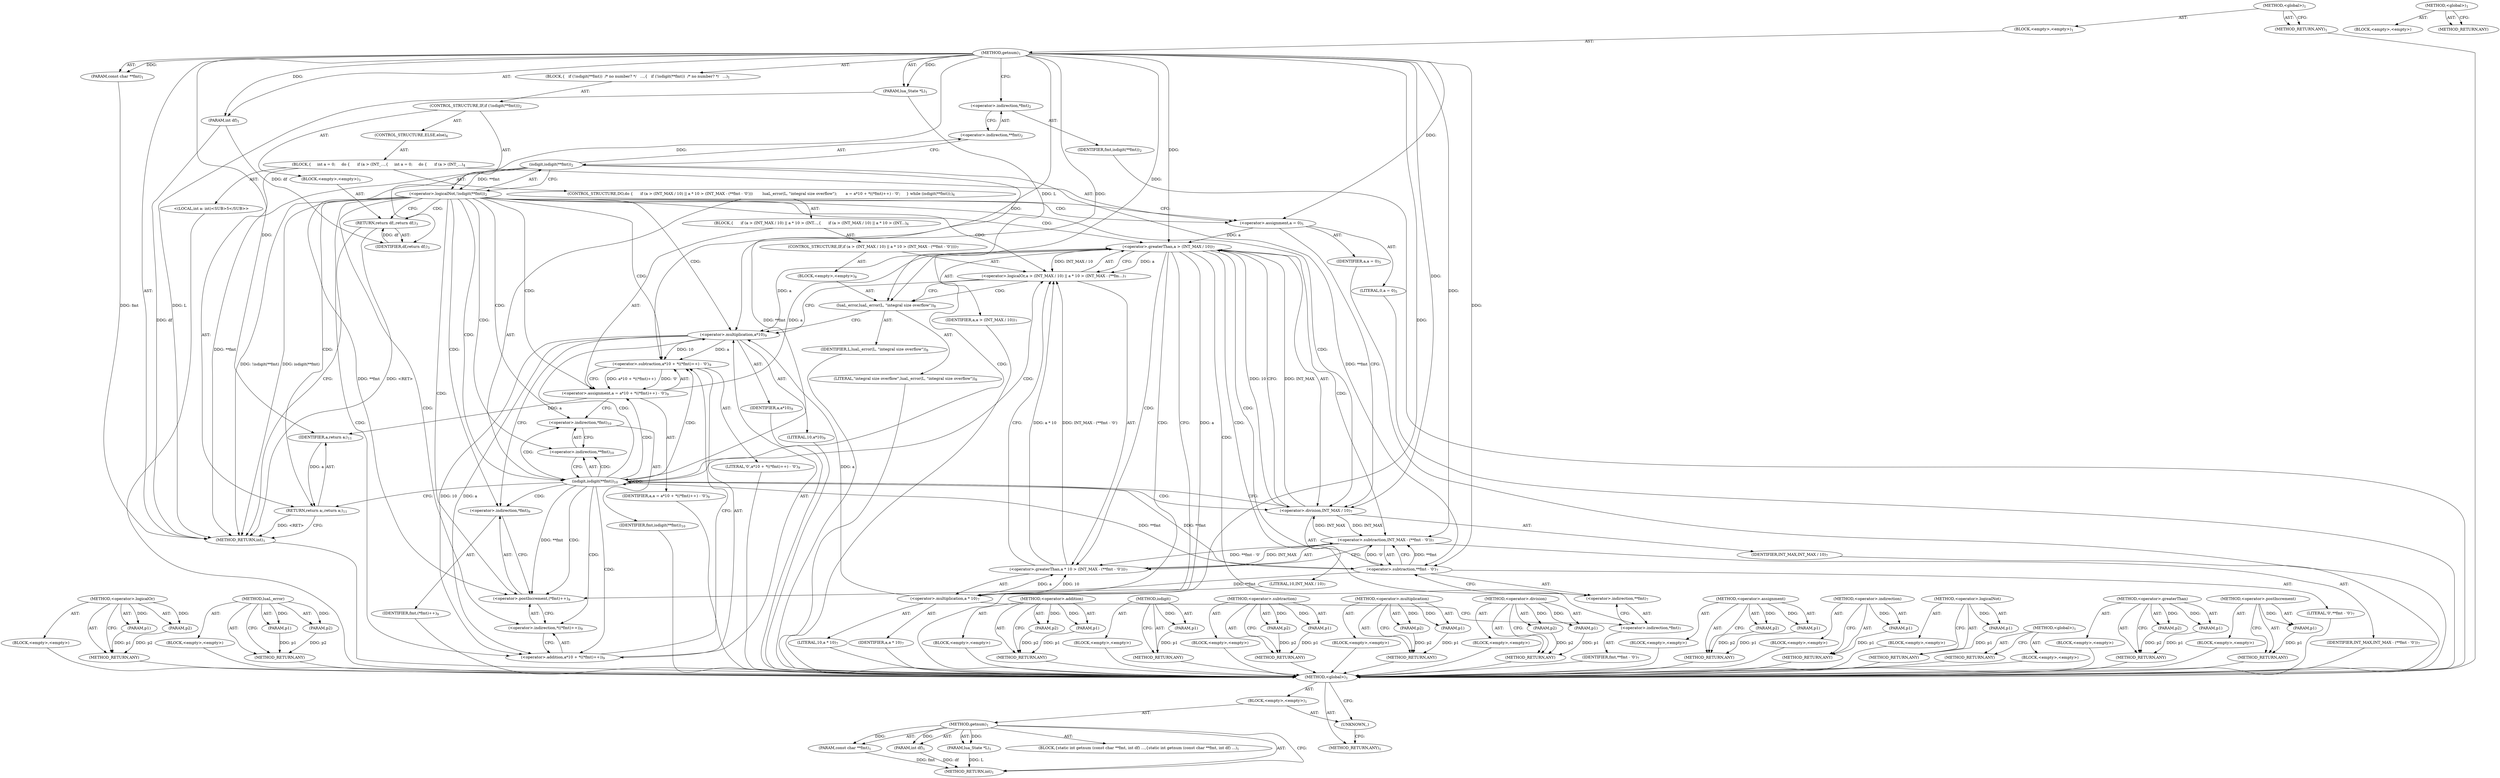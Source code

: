 digraph "&lt;global&gt;" {
vulnerable_112 [label=<(METHOD,&lt;operator&gt;.logicalOr)>];
vulnerable_113 [label=<(PARAM,p1)>];
vulnerable_114 [label=<(PARAM,p2)>];
vulnerable_115 [label=<(BLOCK,&lt;empty&gt;,&lt;empty&gt;)>];
vulnerable_116 [label=<(METHOD_RETURN,ANY)>];
vulnerable_137 [label=<(METHOD,luaL_error)>];
vulnerable_138 [label=<(PARAM,p1)>];
vulnerable_139 [label=<(PARAM,p2)>];
vulnerable_140 [label=<(BLOCK,&lt;empty&gt;,&lt;empty&gt;)>];
vulnerable_141 [label=<(METHOD_RETURN,ANY)>];
vulnerable_6 [label=<(METHOD,&lt;global&gt;)<SUB>1</SUB>>];
vulnerable_7 [label=<(BLOCK,&lt;empty&gt;,&lt;empty&gt;)<SUB>1</SUB>>];
vulnerable_8 [label=<(METHOD,getnum)<SUB>1</SUB>>];
vulnerable_9 [label=<(PARAM,lua_State *L)<SUB>1</SUB>>];
vulnerable_10 [label=<(PARAM,const char **fmt)<SUB>1</SUB>>];
vulnerable_11 [label=<(PARAM,int df)<SUB>1</SUB>>];
vulnerable_12 [label=<(BLOCK,{
   if (!isdigit(**fmt))  /* no number? */
   ...,{
   if (!isdigit(**fmt))  /* no number? */
   ...)<SUB>1</SUB>>];
vulnerable_13 [label=<(CONTROL_STRUCTURE,IF,if (!isdigit(**fmt)))<SUB>2</SUB>>];
vulnerable_14 [label=<(&lt;operator&gt;.logicalNot,!isdigit(**fmt))<SUB>2</SUB>>];
vulnerable_15 [label=<(isdigit,isdigit(**fmt))<SUB>2</SUB>>];
vulnerable_16 [label=<(&lt;operator&gt;.indirection,**fmt)<SUB>2</SUB>>];
vulnerable_17 [label=<(&lt;operator&gt;.indirection,*fmt)<SUB>2</SUB>>];
vulnerable_18 [label=<(IDENTIFIER,fmt,isdigit(**fmt))<SUB>2</SUB>>];
vulnerable_19 [label=<(BLOCK,&lt;empty&gt;,&lt;empty&gt;)<SUB>3</SUB>>];
vulnerable_20 [label=<(RETURN,return df;,return df;)<SUB>3</SUB>>];
vulnerable_21 [label=<(IDENTIFIER,df,return df;)<SUB>3</SUB>>];
vulnerable_22 [label=<(CONTROL_STRUCTURE,ELSE,else)<SUB>4</SUB>>];
vulnerable_23 [label=<(BLOCK,{
     int a = 0;
     do {
      if (a &gt; (INT_...,{
     int a = 0;
     do {
      if (a &gt; (INT_...)<SUB>4</SUB>>];
vulnerable_24 [label="<(LOCAL,int a: int)<SUB>5</SUB>>"];
vulnerable_25 [label=<(&lt;operator&gt;.assignment,a = 0)<SUB>5</SUB>>];
vulnerable_26 [label=<(IDENTIFIER,a,a = 0)<SUB>5</SUB>>];
vulnerable_27 [label=<(LITERAL,0,a = 0)<SUB>5</SUB>>];
vulnerable_28 [label=<(CONTROL_STRUCTURE,DO,do {
      if (a &gt; (INT_MAX / 10) || a * 10 &gt; (INT_MAX - (**fmt - '0')))
        luaL_error(L, &quot;integral size overflow&quot;);
       a = a*10 + *((*fmt)++) - '0';
     } while (isdigit(**fmt));)<SUB>6</SUB>>];
vulnerable_29 [label=<(BLOCK,{
      if (a &gt; (INT_MAX / 10) || a * 10 &gt; (INT...,{
      if (a &gt; (INT_MAX / 10) || a * 10 &gt; (INT...)<SUB>6</SUB>>];
vulnerable_30 [label=<(CONTROL_STRUCTURE,IF,if (a &gt; (INT_MAX / 10) || a * 10 &gt; (INT_MAX - (**fmt - '0'))))<SUB>7</SUB>>];
vulnerable_31 [label=<(&lt;operator&gt;.logicalOr,a &gt; (INT_MAX / 10) || a * 10 &gt; (INT_MAX - (**fm...)<SUB>7</SUB>>];
vulnerable_32 [label=<(&lt;operator&gt;.greaterThan,a &gt; (INT_MAX / 10))<SUB>7</SUB>>];
vulnerable_33 [label=<(IDENTIFIER,a,a &gt; (INT_MAX / 10))<SUB>7</SUB>>];
vulnerable_34 [label=<(&lt;operator&gt;.division,INT_MAX / 10)<SUB>7</SUB>>];
vulnerable_35 [label=<(IDENTIFIER,INT_MAX,INT_MAX / 10)<SUB>7</SUB>>];
vulnerable_36 [label=<(LITERAL,10,INT_MAX / 10)<SUB>7</SUB>>];
vulnerable_37 [label=<(&lt;operator&gt;.greaterThan,a * 10 &gt; (INT_MAX - (**fmt - '0')))<SUB>7</SUB>>];
vulnerable_38 [label=<(&lt;operator&gt;.multiplication,a * 10)<SUB>7</SUB>>];
vulnerable_39 [label=<(IDENTIFIER,a,a * 10)<SUB>7</SUB>>];
vulnerable_40 [label=<(LITERAL,10,a * 10)<SUB>7</SUB>>];
vulnerable_41 [label=<(&lt;operator&gt;.subtraction,INT_MAX - (**fmt - '0'))<SUB>7</SUB>>];
vulnerable_42 [label=<(IDENTIFIER,INT_MAX,INT_MAX - (**fmt - '0'))<SUB>7</SUB>>];
vulnerable_43 [label=<(&lt;operator&gt;.subtraction,**fmt - '0')<SUB>7</SUB>>];
vulnerable_44 [label=<(&lt;operator&gt;.indirection,**fmt)<SUB>7</SUB>>];
vulnerable_45 [label=<(&lt;operator&gt;.indirection,*fmt)<SUB>7</SUB>>];
vulnerable_46 [label=<(IDENTIFIER,fmt,**fmt - '0')<SUB>7</SUB>>];
vulnerable_47 [label=<(LITERAL,'0',**fmt - '0')<SUB>7</SUB>>];
vulnerable_48 [label=<(BLOCK,&lt;empty&gt;,&lt;empty&gt;)<SUB>8</SUB>>];
vulnerable_49 [label=<(luaL_error,luaL_error(L, &quot;integral size overflow&quot;))<SUB>8</SUB>>];
vulnerable_50 [label=<(IDENTIFIER,L,luaL_error(L, &quot;integral size overflow&quot;))<SUB>8</SUB>>];
vulnerable_51 [label=<(LITERAL,&quot;integral size overflow&quot;,luaL_error(L, &quot;integral size overflow&quot;))<SUB>8</SUB>>];
vulnerable_52 [label=<(&lt;operator&gt;.assignment,a = a*10 + *((*fmt)++) - '0')<SUB>9</SUB>>];
vulnerable_53 [label=<(IDENTIFIER,a,a = a*10 + *((*fmt)++) - '0')<SUB>9</SUB>>];
vulnerable_54 [label=<(&lt;operator&gt;.subtraction,a*10 + *((*fmt)++) - '0')<SUB>9</SUB>>];
vulnerable_55 [label=<(&lt;operator&gt;.addition,a*10 + *((*fmt)++))<SUB>9</SUB>>];
vulnerable_56 [label=<(&lt;operator&gt;.multiplication,a*10)<SUB>9</SUB>>];
vulnerable_57 [label=<(IDENTIFIER,a,a*10)<SUB>9</SUB>>];
vulnerable_58 [label=<(LITERAL,10,a*10)<SUB>9</SUB>>];
vulnerable_59 [label=<(&lt;operator&gt;.indirection,*((*fmt)++))<SUB>9</SUB>>];
vulnerable_60 [label=<(&lt;operator&gt;.postIncrement,(*fmt)++)<SUB>9</SUB>>];
vulnerable_61 [label=<(&lt;operator&gt;.indirection,*fmt)<SUB>9</SUB>>];
vulnerable_62 [label=<(IDENTIFIER,fmt,(*fmt)++)<SUB>9</SUB>>];
vulnerable_63 [label=<(LITERAL,'0',a*10 + *((*fmt)++) - '0')<SUB>9</SUB>>];
vulnerable_64 [label=<(isdigit,isdigit(**fmt))<SUB>10</SUB>>];
vulnerable_65 [label=<(&lt;operator&gt;.indirection,**fmt)<SUB>10</SUB>>];
vulnerable_66 [label=<(&lt;operator&gt;.indirection,*fmt)<SUB>10</SUB>>];
vulnerable_67 [label=<(IDENTIFIER,fmt,isdigit(**fmt))<SUB>10</SUB>>];
vulnerable_68 [label=<(RETURN,return a;,return a;)<SUB>11</SUB>>];
vulnerable_69 [label=<(IDENTIFIER,a,return a;)<SUB>11</SUB>>];
vulnerable_70 [label=<(METHOD_RETURN,int)<SUB>1</SUB>>];
vulnerable_72 [label=<(METHOD_RETURN,ANY)<SUB>1</SUB>>];
vulnerable_142 [label=<(METHOD,&lt;operator&gt;.addition)>];
vulnerable_143 [label=<(PARAM,p1)>];
vulnerable_144 [label=<(PARAM,p2)>];
vulnerable_145 [label=<(BLOCK,&lt;empty&gt;,&lt;empty&gt;)>];
vulnerable_146 [label=<(METHOD_RETURN,ANY)>];
vulnerable_99 [label=<(METHOD,isdigit)>];
vulnerable_100 [label=<(PARAM,p1)>];
vulnerable_101 [label=<(BLOCK,&lt;empty&gt;,&lt;empty&gt;)>];
vulnerable_102 [label=<(METHOD_RETURN,ANY)>];
vulnerable_132 [label=<(METHOD,&lt;operator&gt;.subtraction)>];
vulnerable_133 [label=<(PARAM,p1)>];
vulnerable_134 [label=<(PARAM,p2)>];
vulnerable_135 [label=<(BLOCK,&lt;empty&gt;,&lt;empty&gt;)>];
vulnerable_136 [label=<(METHOD_RETURN,ANY)>];
vulnerable_127 [label=<(METHOD,&lt;operator&gt;.multiplication)>];
vulnerable_128 [label=<(PARAM,p1)>];
vulnerable_129 [label=<(PARAM,p2)>];
vulnerable_130 [label=<(BLOCK,&lt;empty&gt;,&lt;empty&gt;)>];
vulnerable_131 [label=<(METHOD_RETURN,ANY)>];
vulnerable_122 [label=<(METHOD,&lt;operator&gt;.division)>];
vulnerable_123 [label=<(PARAM,p1)>];
vulnerable_124 [label=<(PARAM,p2)>];
vulnerable_125 [label=<(BLOCK,&lt;empty&gt;,&lt;empty&gt;)>];
vulnerable_126 [label=<(METHOD_RETURN,ANY)>];
vulnerable_107 [label=<(METHOD,&lt;operator&gt;.assignment)>];
vulnerable_108 [label=<(PARAM,p1)>];
vulnerable_109 [label=<(PARAM,p2)>];
vulnerable_110 [label=<(BLOCK,&lt;empty&gt;,&lt;empty&gt;)>];
vulnerable_111 [label=<(METHOD_RETURN,ANY)>];
vulnerable_103 [label=<(METHOD,&lt;operator&gt;.indirection)>];
vulnerable_104 [label=<(PARAM,p1)>];
vulnerable_105 [label=<(BLOCK,&lt;empty&gt;,&lt;empty&gt;)>];
vulnerable_106 [label=<(METHOD_RETURN,ANY)>];
vulnerable_95 [label=<(METHOD,&lt;operator&gt;.logicalNot)>];
vulnerable_96 [label=<(PARAM,p1)>];
vulnerable_97 [label=<(BLOCK,&lt;empty&gt;,&lt;empty&gt;)>];
vulnerable_98 [label=<(METHOD_RETURN,ANY)>];
vulnerable_89 [label=<(METHOD,&lt;global&gt;)<SUB>1</SUB>>];
vulnerable_90 [label=<(BLOCK,&lt;empty&gt;,&lt;empty&gt;)>];
vulnerable_91 [label=<(METHOD_RETURN,ANY)>];
vulnerable_117 [label=<(METHOD,&lt;operator&gt;.greaterThan)>];
vulnerable_118 [label=<(PARAM,p1)>];
vulnerable_119 [label=<(PARAM,p2)>];
vulnerable_120 [label=<(BLOCK,&lt;empty&gt;,&lt;empty&gt;)>];
vulnerable_121 [label=<(METHOD_RETURN,ANY)>];
vulnerable_147 [label=<(METHOD,&lt;operator&gt;.postIncrement)>];
vulnerable_148 [label=<(PARAM,p1)>];
vulnerable_149 [label=<(BLOCK,&lt;empty&gt;,&lt;empty&gt;)>];
vulnerable_150 [label=<(METHOD_RETURN,ANY)>];
fixed_6 [label=<(METHOD,&lt;global&gt;)<SUB>1</SUB>>];
fixed_7 [label=<(BLOCK,&lt;empty&gt;,&lt;empty&gt;)<SUB>1</SUB>>];
fixed_8 [label=<(METHOD,getnum)<SUB>1</SUB>>];
fixed_9 [label=<(PARAM,lua_State *L)<SUB>1</SUB>>];
fixed_10 [label=<(PARAM,const char **fmt)<SUB>1</SUB>>];
fixed_11 [label=<(PARAM,int df)<SUB>1</SUB>>];
fixed_12 [label=<(BLOCK,{
static int getnum (const char **fmt, int df) ...,{
static int getnum (const char **fmt, int df) ...)<SUB>1</SUB>>];
fixed_13 [label=<(METHOD_RETURN,int)<SUB>1</SUB>>];
fixed_15 [label=<(UNKNOWN,,)>];
fixed_16 [label=<(METHOD_RETURN,ANY)<SUB>1</SUB>>];
fixed_29 [label=<(METHOD,&lt;global&gt;)<SUB>1</SUB>>];
fixed_30 [label=<(BLOCK,&lt;empty&gt;,&lt;empty&gt;)>];
fixed_31 [label=<(METHOD_RETURN,ANY)>];
vulnerable_112 -> vulnerable_113  [key=0, label="AST: "];
vulnerable_112 -> vulnerable_113  [key=1, label="DDG: "];
vulnerable_112 -> vulnerable_115  [key=0, label="AST: "];
vulnerable_112 -> vulnerable_114  [key=0, label="AST: "];
vulnerable_112 -> vulnerable_114  [key=1, label="DDG: "];
vulnerable_112 -> vulnerable_116  [key=0, label="AST: "];
vulnerable_112 -> vulnerable_116  [key=1, label="CFG: "];
vulnerable_113 -> vulnerable_116  [key=0, label="DDG: p1"];
vulnerable_114 -> vulnerable_116  [key=0, label="DDG: p2"];
vulnerable_115 -> fixed_6  [key=0];
vulnerable_116 -> fixed_6  [key=0];
vulnerable_137 -> vulnerable_138  [key=0, label="AST: "];
vulnerable_137 -> vulnerable_138  [key=1, label="DDG: "];
vulnerable_137 -> vulnerable_140  [key=0, label="AST: "];
vulnerable_137 -> vulnerable_139  [key=0, label="AST: "];
vulnerable_137 -> vulnerable_139  [key=1, label="DDG: "];
vulnerable_137 -> vulnerable_141  [key=0, label="AST: "];
vulnerable_137 -> vulnerable_141  [key=1, label="CFG: "];
vulnerable_138 -> vulnerable_141  [key=0, label="DDG: p1"];
vulnerable_139 -> vulnerable_141  [key=0, label="DDG: p2"];
vulnerable_140 -> fixed_6  [key=0];
vulnerable_141 -> fixed_6  [key=0];
vulnerable_6 -> vulnerable_7  [key=0, label="AST: "];
vulnerable_6 -> vulnerable_72  [key=0, label="AST: "];
vulnerable_6 -> vulnerable_72  [key=1, label="CFG: "];
vulnerable_7 -> vulnerable_8  [key=0, label="AST: "];
vulnerable_8 -> vulnerable_9  [key=0, label="AST: "];
vulnerable_8 -> vulnerable_9  [key=1, label="DDG: "];
vulnerable_8 -> vulnerable_10  [key=0, label="AST: "];
vulnerable_8 -> vulnerable_10  [key=1, label="DDG: "];
vulnerable_8 -> vulnerable_11  [key=0, label="AST: "];
vulnerable_8 -> vulnerable_11  [key=1, label="DDG: "];
vulnerable_8 -> vulnerable_12  [key=0, label="AST: "];
vulnerable_8 -> vulnerable_70  [key=0, label="AST: "];
vulnerable_8 -> vulnerable_17  [key=0, label="CFG: "];
vulnerable_8 -> vulnerable_21  [key=0, label="DDG: "];
vulnerable_8 -> vulnerable_25  [key=0, label="DDG: "];
vulnerable_8 -> vulnerable_69  [key=0, label="DDG: "];
vulnerable_8 -> vulnerable_54  [key=0, label="DDG: "];
vulnerable_8 -> vulnerable_32  [key=0, label="DDG: "];
vulnerable_8 -> vulnerable_49  [key=0, label="DDG: "];
vulnerable_8 -> vulnerable_34  [key=0, label="DDG: "];
vulnerable_8 -> vulnerable_38  [key=0, label="DDG: "];
vulnerable_8 -> vulnerable_41  [key=0, label="DDG: "];
vulnerable_8 -> vulnerable_56  [key=0, label="DDG: "];
vulnerable_8 -> vulnerable_43  [key=0, label="DDG: "];
vulnerable_9 -> vulnerable_70  [key=0, label="DDG: L"];
vulnerable_9 -> vulnerable_49  [key=0, label="DDG: L"];
vulnerable_10 -> vulnerable_70  [key=0, label="DDG: fmt"];
vulnerable_11 -> vulnerable_70  [key=0, label="DDG: df"];
vulnerable_11 -> vulnerable_21  [key=0, label="DDG: df"];
vulnerable_12 -> vulnerable_13  [key=0, label="AST: "];
vulnerable_13 -> vulnerable_14  [key=0, label="AST: "];
vulnerable_13 -> vulnerable_19  [key=0, label="AST: "];
vulnerable_13 -> vulnerable_22  [key=0, label="AST: "];
vulnerable_14 -> vulnerable_15  [key=0, label="AST: "];
vulnerable_14 -> vulnerable_20  [key=0, label="CFG: "];
vulnerable_14 -> vulnerable_20  [key=1, label="CDG: "];
vulnerable_14 -> vulnerable_25  [key=0, label="CFG: "];
vulnerable_14 -> vulnerable_25  [key=1, label="CDG: "];
vulnerable_14 -> vulnerable_70  [key=0, label="DDG: isdigit(**fmt)"];
vulnerable_14 -> vulnerable_70  [key=1, label="DDG: !isdigit(**fmt)"];
vulnerable_14 -> vulnerable_34  [key=0, label="CDG: "];
vulnerable_14 -> vulnerable_32  [key=0, label="CDG: "];
vulnerable_14 -> vulnerable_68  [key=0, label="CDG: "];
vulnerable_14 -> vulnerable_60  [key=0, label="CDG: "];
vulnerable_14 -> vulnerable_61  [key=0, label="CDG: "];
vulnerable_14 -> vulnerable_64  [key=0, label="CDG: "];
vulnerable_14 -> vulnerable_66  [key=0, label="CDG: "];
vulnerable_14 -> vulnerable_52  [key=0, label="CDG: "];
vulnerable_14 -> vulnerable_56  [key=0, label="CDG: "];
vulnerable_14 -> vulnerable_65  [key=0, label="CDG: "];
vulnerable_14 -> vulnerable_59  [key=0, label="CDG: "];
vulnerable_14 -> vulnerable_55  [key=0, label="CDG: "];
vulnerable_14 -> vulnerable_54  [key=0, label="CDG: "];
vulnerable_14 -> vulnerable_31  [key=0, label="CDG: "];
vulnerable_15 -> vulnerable_16  [key=0, label="AST: "];
vulnerable_15 -> vulnerable_14  [key=0, label="CFG: "];
vulnerable_15 -> vulnerable_14  [key=1, label="DDG: **fmt"];
vulnerable_15 -> vulnerable_70  [key=0, label="DDG: **fmt"];
vulnerable_15 -> vulnerable_64  [key=0, label="DDG: **fmt"];
vulnerable_15 -> vulnerable_43  [key=0, label="DDG: **fmt"];
vulnerable_15 -> vulnerable_60  [key=0, label="DDG: **fmt"];
vulnerable_16 -> vulnerable_17  [key=0, label="AST: "];
vulnerable_16 -> vulnerable_15  [key=0, label="CFG: "];
vulnerable_17 -> vulnerable_18  [key=0, label="AST: "];
vulnerable_17 -> vulnerable_16  [key=0, label="CFG: "];
vulnerable_18 -> fixed_6  [key=0];
vulnerable_19 -> vulnerable_20  [key=0, label="AST: "];
vulnerable_20 -> vulnerable_21  [key=0, label="AST: "];
vulnerable_20 -> vulnerable_70  [key=0, label="CFG: "];
vulnerable_20 -> vulnerable_70  [key=1, label="DDG: &lt;RET&gt;"];
vulnerable_21 -> vulnerable_20  [key=0, label="DDG: df"];
vulnerable_22 -> vulnerable_23  [key=0, label="AST: "];
vulnerable_23 -> vulnerable_24  [key=0, label="AST: "];
vulnerable_23 -> vulnerable_25  [key=0, label="AST: "];
vulnerable_23 -> vulnerable_28  [key=0, label="AST: "];
vulnerable_23 -> vulnerable_68  [key=0, label="AST: "];
vulnerable_24 -> fixed_6  [key=0];
vulnerable_25 -> vulnerable_26  [key=0, label="AST: "];
vulnerable_25 -> vulnerable_27  [key=0, label="AST: "];
vulnerable_25 -> vulnerable_34  [key=0, label="CFG: "];
vulnerable_25 -> vulnerable_32  [key=0, label="DDG: a"];
vulnerable_26 -> fixed_6  [key=0];
vulnerable_27 -> fixed_6  [key=0];
vulnerable_28 -> vulnerable_29  [key=0, label="AST: "];
vulnerable_28 -> vulnerable_64  [key=0, label="AST: "];
vulnerable_29 -> vulnerable_30  [key=0, label="AST: "];
vulnerable_29 -> vulnerable_52  [key=0, label="AST: "];
vulnerable_30 -> vulnerable_31  [key=0, label="AST: "];
vulnerable_30 -> vulnerable_48  [key=0, label="AST: "];
vulnerable_31 -> vulnerable_32  [key=0, label="AST: "];
vulnerable_31 -> vulnerable_37  [key=0, label="AST: "];
vulnerable_31 -> vulnerable_49  [key=0, label="CFG: "];
vulnerable_31 -> vulnerable_49  [key=1, label="CDG: "];
vulnerable_31 -> vulnerable_56  [key=0, label="CFG: "];
vulnerable_32 -> vulnerable_33  [key=0, label="AST: "];
vulnerable_32 -> vulnerable_34  [key=0, label="AST: "];
vulnerable_32 -> vulnerable_31  [key=0, label="CFG: "];
vulnerable_32 -> vulnerable_31  [key=1, label="DDG: a"];
vulnerable_32 -> vulnerable_31  [key=2, label="DDG: INT_MAX / 10"];
vulnerable_32 -> vulnerable_38  [key=0, label="CFG: "];
vulnerable_32 -> vulnerable_38  [key=1, label="DDG: a"];
vulnerable_32 -> vulnerable_38  [key=2, label="CDG: "];
vulnerable_32 -> vulnerable_56  [key=0, label="DDG: a"];
vulnerable_32 -> vulnerable_37  [key=0, label="CDG: "];
vulnerable_32 -> vulnerable_41  [key=0, label="CDG: "];
vulnerable_32 -> vulnerable_45  [key=0, label="CDG: "];
vulnerable_32 -> vulnerable_44  [key=0, label="CDG: "];
vulnerable_32 -> vulnerable_43  [key=0, label="CDG: "];
vulnerable_33 -> fixed_6  [key=0];
vulnerable_34 -> vulnerable_35  [key=0, label="AST: "];
vulnerable_34 -> vulnerable_36  [key=0, label="AST: "];
vulnerable_34 -> vulnerable_32  [key=0, label="CFG: "];
vulnerable_34 -> vulnerable_32  [key=1, label="DDG: INT_MAX"];
vulnerable_34 -> vulnerable_32  [key=2, label="DDG: 10"];
vulnerable_34 -> vulnerable_41  [key=0, label="DDG: INT_MAX"];
vulnerable_35 -> fixed_6  [key=0];
vulnerable_36 -> fixed_6  [key=0];
vulnerable_37 -> vulnerable_38  [key=0, label="AST: "];
vulnerable_37 -> vulnerable_41  [key=0, label="AST: "];
vulnerable_37 -> vulnerable_31  [key=0, label="CFG: "];
vulnerable_37 -> vulnerable_31  [key=1, label="DDG: a * 10"];
vulnerable_37 -> vulnerable_31  [key=2, label="DDG: INT_MAX - (**fmt - '0')"];
vulnerable_38 -> vulnerable_39  [key=0, label="AST: "];
vulnerable_38 -> vulnerable_40  [key=0, label="AST: "];
vulnerable_38 -> vulnerable_45  [key=0, label="CFG: "];
vulnerable_38 -> vulnerable_37  [key=0, label="DDG: a"];
vulnerable_38 -> vulnerable_37  [key=1, label="DDG: 10"];
vulnerable_38 -> vulnerable_56  [key=0, label="DDG: a"];
vulnerable_39 -> fixed_6  [key=0];
vulnerable_40 -> fixed_6  [key=0];
vulnerable_41 -> vulnerable_42  [key=0, label="AST: "];
vulnerable_41 -> vulnerable_43  [key=0, label="AST: "];
vulnerable_41 -> vulnerable_37  [key=0, label="CFG: "];
vulnerable_41 -> vulnerable_37  [key=1, label="DDG: INT_MAX"];
vulnerable_41 -> vulnerable_37  [key=2, label="DDG: **fmt - '0'"];
vulnerable_41 -> vulnerable_34  [key=0, label="DDG: INT_MAX"];
vulnerable_42 -> fixed_6  [key=0];
vulnerable_43 -> vulnerable_44  [key=0, label="AST: "];
vulnerable_43 -> vulnerable_47  [key=0, label="AST: "];
vulnerable_43 -> vulnerable_41  [key=0, label="CFG: "];
vulnerable_43 -> vulnerable_41  [key=1, label="DDG: **fmt"];
vulnerable_43 -> vulnerable_41  [key=2, label="DDG: '0'"];
vulnerable_43 -> vulnerable_64  [key=0, label="DDG: **fmt"];
vulnerable_43 -> vulnerable_60  [key=0, label="DDG: **fmt"];
vulnerable_44 -> vulnerable_45  [key=0, label="AST: "];
vulnerable_44 -> vulnerable_43  [key=0, label="CFG: "];
vulnerable_45 -> vulnerable_46  [key=0, label="AST: "];
vulnerable_45 -> vulnerable_44  [key=0, label="CFG: "];
vulnerable_46 -> fixed_6  [key=0];
vulnerable_47 -> fixed_6  [key=0];
vulnerable_48 -> vulnerable_49  [key=0, label="AST: "];
vulnerable_49 -> vulnerable_50  [key=0, label="AST: "];
vulnerable_49 -> vulnerable_51  [key=0, label="AST: "];
vulnerable_49 -> vulnerable_56  [key=0, label="CFG: "];
vulnerable_50 -> fixed_6  [key=0];
vulnerable_51 -> fixed_6  [key=0];
vulnerable_52 -> vulnerable_53  [key=0, label="AST: "];
vulnerable_52 -> vulnerable_54  [key=0, label="AST: "];
vulnerable_52 -> vulnerable_66  [key=0, label="CFG: "];
vulnerable_52 -> vulnerable_69  [key=0, label="DDG: a"];
vulnerable_52 -> vulnerable_32  [key=0, label="DDG: a"];
vulnerable_53 -> fixed_6  [key=0];
vulnerable_54 -> vulnerable_55  [key=0, label="AST: "];
vulnerable_54 -> vulnerable_63  [key=0, label="AST: "];
vulnerable_54 -> vulnerable_52  [key=0, label="CFG: "];
vulnerable_54 -> vulnerable_52  [key=1, label="DDG: a*10 + *((*fmt)++)"];
vulnerable_54 -> vulnerable_52  [key=2, label="DDG: '0'"];
vulnerable_55 -> vulnerable_56  [key=0, label="AST: "];
vulnerable_55 -> vulnerable_59  [key=0, label="AST: "];
vulnerable_55 -> vulnerable_54  [key=0, label="CFG: "];
vulnerable_56 -> vulnerable_57  [key=0, label="AST: "];
vulnerable_56 -> vulnerable_58  [key=0, label="AST: "];
vulnerable_56 -> vulnerable_61  [key=0, label="CFG: "];
vulnerable_56 -> vulnerable_54  [key=0, label="DDG: a"];
vulnerable_56 -> vulnerable_54  [key=1, label="DDG: 10"];
vulnerable_56 -> vulnerable_55  [key=0, label="DDG: a"];
vulnerable_56 -> vulnerable_55  [key=1, label="DDG: 10"];
vulnerable_57 -> fixed_6  [key=0];
vulnerable_58 -> fixed_6  [key=0];
vulnerable_59 -> vulnerable_60  [key=0, label="AST: "];
vulnerable_59 -> vulnerable_55  [key=0, label="CFG: "];
vulnerable_60 -> vulnerable_61  [key=0, label="AST: "];
vulnerable_60 -> vulnerable_59  [key=0, label="CFG: "];
vulnerable_61 -> vulnerable_62  [key=0, label="AST: "];
vulnerable_61 -> vulnerable_60  [key=0, label="CFG: "];
vulnerable_62 -> fixed_6  [key=0];
vulnerable_63 -> fixed_6  [key=0];
vulnerable_64 -> vulnerable_65  [key=0, label="AST: "];
vulnerable_64 -> vulnerable_65  [key=1, label="CDG: "];
vulnerable_64 -> vulnerable_34  [key=0, label="CFG: "];
vulnerable_64 -> vulnerable_34  [key=1, label="CDG: "];
vulnerable_64 -> vulnerable_68  [key=0, label="CFG: "];
vulnerable_64 -> vulnerable_43  [key=0, label="DDG: **fmt"];
vulnerable_64 -> vulnerable_60  [key=0, label="DDG: **fmt"];
vulnerable_64 -> vulnerable_60  [key=1, label="CDG: "];
vulnerable_64 -> vulnerable_32  [key=0, label="CDG: "];
vulnerable_64 -> vulnerable_61  [key=0, label="CDG: "];
vulnerable_64 -> vulnerable_64  [key=0, label="CDG: "];
vulnerable_64 -> vulnerable_66  [key=0, label="CDG: "];
vulnerable_64 -> vulnerable_52  [key=0, label="CDG: "];
vulnerable_64 -> vulnerable_56  [key=0, label="CDG: "];
vulnerable_64 -> vulnerable_59  [key=0, label="CDG: "];
vulnerable_64 -> vulnerable_55  [key=0, label="CDG: "];
vulnerable_64 -> vulnerable_54  [key=0, label="CDG: "];
vulnerable_64 -> vulnerable_31  [key=0, label="CDG: "];
vulnerable_65 -> vulnerable_66  [key=0, label="AST: "];
vulnerable_65 -> vulnerable_64  [key=0, label="CFG: "];
vulnerable_66 -> vulnerable_67  [key=0, label="AST: "];
vulnerable_66 -> vulnerable_65  [key=0, label="CFG: "];
vulnerable_67 -> fixed_6  [key=0];
vulnerable_68 -> vulnerable_69  [key=0, label="AST: "];
vulnerable_68 -> vulnerable_70  [key=0, label="CFG: "];
vulnerable_68 -> vulnerable_70  [key=1, label="DDG: &lt;RET&gt;"];
vulnerable_69 -> vulnerable_68  [key=0, label="DDG: a"];
vulnerable_70 -> fixed_6  [key=0];
vulnerable_72 -> fixed_6  [key=0];
vulnerable_142 -> vulnerable_143  [key=0, label="AST: "];
vulnerable_142 -> vulnerable_143  [key=1, label="DDG: "];
vulnerable_142 -> vulnerable_145  [key=0, label="AST: "];
vulnerable_142 -> vulnerable_144  [key=0, label="AST: "];
vulnerable_142 -> vulnerable_144  [key=1, label="DDG: "];
vulnerable_142 -> vulnerable_146  [key=0, label="AST: "];
vulnerable_142 -> vulnerable_146  [key=1, label="CFG: "];
vulnerable_143 -> vulnerable_146  [key=0, label="DDG: p1"];
vulnerable_144 -> vulnerable_146  [key=0, label="DDG: p2"];
vulnerable_145 -> fixed_6  [key=0];
vulnerable_146 -> fixed_6  [key=0];
vulnerable_99 -> vulnerable_100  [key=0, label="AST: "];
vulnerable_99 -> vulnerable_100  [key=1, label="DDG: "];
vulnerable_99 -> vulnerable_101  [key=0, label="AST: "];
vulnerable_99 -> vulnerable_102  [key=0, label="AST: "];
vulnerable_99 -> vulnerable_102  [key=1, label="CFG: "];
vulnerable_100 -> vulnerable_102  [key=0, label="DDG: p1"];
vulnerable_101 -> fixed_6  [key=0];
vulnerable_102 -> fixed_6  [key=0];
vulnerable_132 -> vulnerable_133  [key=0, label="AST: "];
vulnerable_132 -> vulnerable_133  [key=1, label="DDG: "];
vulnerable_132 -> vulnerable_135  [key=0, label="AST: "];
vulnerable_132 -> vulnerable_134  [key=0, label="AST: "];
vulnerable_132 -> vulnerable_134  [key=1, label="DDG: "];
vulnerable_132 -> vulnerable_136  [key=0, label="AST: "];
vulnerable_132 -> vulnerable_136  [key=1, label="CFG: "];
vulnerable_133 -> vulnerable_136  [key=0, label="DDG: p1"];
vulnerable_134 -> vulnerable_136  [key=0, label="DDG: p2"];
vulnerable_135 -> fixed_6  [key=0];
vulnerable_136 -> fixed_6  [key=0];
vulnerable_127 -> vulnerable_128  [key=0, label="AST: "];
vulnerable_127 -> vulnerable_128  [key=1, label="DDG: "];
vulnerable_127 -> vulnerable_130  [key=0, label="AST: "];
vulnerable_127 -> vulnerable_129  [key=0, label="AST: "];
vulnerable_127 -> vulnerable_129  [key=1, label="DDG: "];
vulnerable_127 -> vulnerable_131  [key=0, label="AST: "];
vulnerable_127 -> vulnerable_131  [key=1, label="CFG: "];
vulnerable_128 -> vulnerable_131  [key=0, label="DDG: p1"];
vulnerable_129 -> vulnerable_131  [key=0, label="DDG: p2"];
vulnerable_130 -> fixed_6  [key=0];
vulnerable_131 -> fixed_6  [key=0];
vulnerable_122 -> vulnerable_123  [key=0, label="AST: "];
vulnerable_122 -> vulnerable_123  [key=1, label="DDG: "];
vulnerable_122 -> vulnerable_125  [key=0, label="AST: "];
vulnerable_122 -> vulnerable_124  [key=0, label="AST: "];
vulnerable_122 -> vulnerable_124  [key=1, label="DDG: "];
vulnerable_122 -> vulnerable_126  [key=0, label="AST: "];
vulnerable_122 -> vulnerable_126  [key=1, label="CFG: "];
vulnerable_123 -> vulnerable_126  [key=0, label="DDG: p1"];
vulnerable_124 -> vulnerable_126  [key=0, label="DDG: p2"];
vulnerable_125 -> fixed_6  [key=0];
vulnerable_126 -> fixed_6  [key=0];
vulnerable_107 -> vulnerable_108  [key=0, label="AST: "];
vulnerable_107 -> vulnerable_108  [key=1, label="DDG: "];
vulnerable_107 -> vulnerable_110  [key=0, label="AST: "];
vulnerable_107 -> vulnerable_109  [key=0, label="AST: "];
vulnerable_107 -> vulnerable_109  [key=1, label="DDG: "];
vulnerable_107 -> vulnerable_111  [key=0, label="AST: "];
vulnerable_107 -> vulnerable_111  [key=1, label="CFG: "];
vulnerable_108 -> vulnerable_111  [key=0, label="DDG: p1"];
vulnerable_109 -> vulnerable_111  [key=0, label="DDG: p2"];
vulnerable_110 -> fixed_6  [key=0];
vulnerable_111 -> fixed_6  [key=0];
vulnerable_103 -> vulnerable_104  [key=0, label="AST: "];
vulnerable_103 -> vulnerable_104  [key=1, label="DDG: "];
vulnerable_103 -> vulnerable_105  [key=0, label="AST: "];
vulnerable_103 -> vulnerable_106  [key=0, label="AST: "];
vulnerable_103 -> vulnerable_106  [key=1, label="CFG: "];
vulnerable_104 -> vulnerable_106  [key=0, label="DDG: p1"];
vulnerable_105 -> fixed_6  [key=0];
vulnerable_106 -> fixed_6  [key=0];
vulnerable_95 -> vulnerable_96  [key=0, label="AST: "];
vulnerable_95 -> vulnerable_96  [key=1, label="DDG: "];
vulnerable_95 -> vulnerable_97  [key=0, label="AST: "];
vulnerable_95 -> vulnerable_98  [key=0, label="AST: "];
vulnerable_95 -> vulnerable_98  [key=1, label="CFG: "];
vulnerable_96 -> vulnerable_98  [key=0, label="DDG: p1"];
vulnerable_97 -> fixed_6  [key=0];
vulnerable_98 -> fixed_6  [key=0];
vulnerable_89 -> vulnerable_90  [key=0, label="AST: "];
vulnerable_89 -> vulnerable_91  [key=0, label="AST: "];
vulnerable_89 -> vulnerable_91  [key=1, label="CFG: "];
vulnerable_90 -> fixed_6  [key=0];
vulnerable_91 -> fixed_6  [key=0];
vulnerable_117 -> vulnerable_118  [key=0, label="AST: "];
vulnerable_117 -> vulnerable_118  [key=1, label="DDG: "];
vulnerable_117 -> vulnerable_120  [key=0, label="AST: "];
vulnerable_117 -> vulnerable_119  [key=0, label="AST: "];
vulnerable_117 -> vulnerable_119  [key=1, label="DDG: "];
vulnerable_117 -> vulnerable_121  [key=0, label="AST: "];
vulnerable_117 -> vulnerable_121  [key=1, label="CFG: "];
vulnerable_118 -> vulnerable_121  [key=0, label="DDG: p1"];
vulnerable_119 -> vulnerable_121  [key=0, label="DDG: p2"];
vulnerable_120 -> fixed_6  [key=0];
vulnerable_121 -> fixed_6  [key=0];
vulnerable_147 -> vulnerable_148  [key=0, label="AST: "];
vulnerable_147 -> vulnerable_148  [key=1, label="DDG: "];
vulnerable_147 -> vulnerable_149  [key=0, label="AST: "];
vulnerable_147 -> vulnerable_150  [key=0, label="AST: "];
vulnerable_147 -> vulnerable_150  [key=1, label="CFG: "];
vulnerable_148 -> vulnerable_150  [key=0, label="DDG: p1"];
vulnerable_149 -> fixed_6  [key=0];
vulnerable_150 -> fixed_6  [key=0];
fixed_6 -> fixed_7  [key=0, label="AST: "];
fixed_6 -> fixed_16  [key=0, label="AST: "];
fixed_6 -> fixed_15  [key=0, label="CFG: "];
fixed_7 -> fixed_8  [key=0, label="AST: "];
fixed_7 -> fixed_15  [key=0, label="AST: "];
fixed_8 -> fixed_9  [key=0, label="AST: "];
fixed_8 -> fixed_9  [key=1, label="DDG: "];
fixed_8 -> fixed_10  [key=0, label="AST: "];
fixed_8 -> fixed_10  [key=1, label="DDG: "];
fixed_8 -> fixed_11  [key=0, label="AST: "];
fixed_8 -> fixed_11  [key=1, label="DDG: "];
fixed_8 -> fixed_12  [key=0, label="AST: "];
fixed_8 -> fixed_13  [key=0, label="AST: "];
fixed_8 -> fixed_13  [key=1, label="CFG: "];
fixed_9 -> fixed_13  [key=0, label="DDG: L"];
fixed_10 -> fixed_13  [key=0, label="DDG: fmt"];
fixed_11 -> fixed_13  [key=0, label="DDG: df"];
fixed_15 -> fixed_16  [key=0, label="CFG: "];
fixed_29 -> fixed_30  [key=0, label="AST: "];
fixed_29 -> fixed_31  [key=0, label="AST: "];
fixed_29 -> fixed_31  [key=1, label="CFG: "];
}
